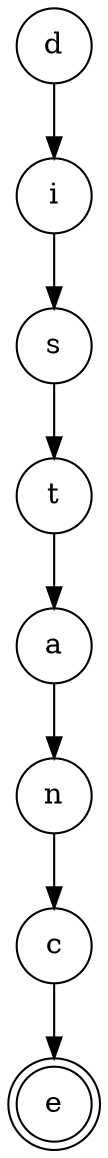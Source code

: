 digraph {   
    node [shape = doublecircle, color = black] e ;
    node [shape = circle];
    node [color= black];
    d -> i -> s -> t -> a -> n -> c -> e;	
}